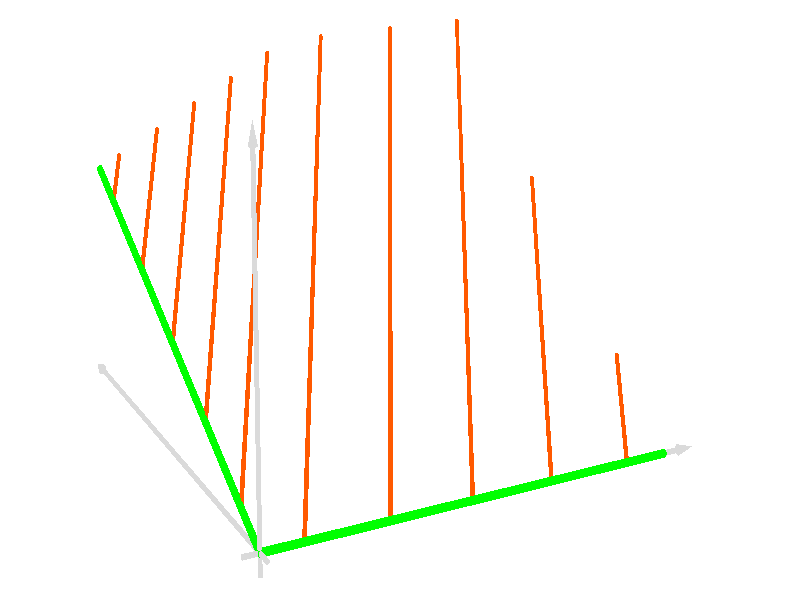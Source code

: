 #include "colors.inc"

#declare	axisthickness = 0.005;
#declare	arrowheadlength = 0.04;

#declare d = 0.02;
#declare nsteps = 100;

#declare verticalscale = 0.4;

#declare xmax = 1.0;
#declare xstep = xmax / (2 * nsteps);

#declare ymax = 1.0;
#declare ystep = ymax / nsteps;

#declare zmax = 1.5 * verticalscale;

#declare imagescale = 0.25;

camera {
	location <-1.3, 1.4, -3.2>
	look_at <xmax/2, zmax/2-0.05, ymax/2-0.15>
	right 16/9 * x * imagescale
	up y * imagescale
}

light_source { <-10, 10, -2> color White }
sky_sphere {
	pigment {
		color <1,1,1>
	}
}

#macro arrow(from, to)
#declare dirvector = to - from;
#declare dirvector = arrowheadlength * vnormalize(dirvector);
	cylinder {
		from - dirvector,
		to   + dirvector,
		axisthickness
	}
	cone {
		to +     dirvector, 2 * axisthickness,
		to + 2 * dirvector, 0
	}
#end

union {
	arrow(<0, 0, 0>, <xmax, 0, 0>)
	arrow(<0, 0, 0>, <0, zmax, 0>)
	arrow(<0, 0, 0>, <0, 0, ymax>)
	sphere { <0, 0, 0>, axisthickness }
	pigment {
		color rgb<0.7, 0.7, 0.7>
	}
        finish {
                specular 0.9
                metallic
        }
}

#macro u1(xx, yy)
	<xx, verticalscale * (1.5 * yy), yy>
#end

#macro u2(xx, yy)
	<xx, verticalscale * (xx + yy), yy>
#end

mesh {
	triangle { u1(0, 0), u1(1, 0), u1(1, 1) }
	triangle { u1(0, 0), u1(1, 1), u1(0.5, 1) }
	triangle { u2(0, 0), u2(0.5, 1), u2(0, 1) }
	pigment { color rgb <1,1,1> }
	finish {
		diffuse 0.7
		specular 0.9
		metallic
	}

}

#declare d = 0.005;

union {
	sphere { <0, 0, 0>, 1.5 * d }
	sphere { <1, 0, 0>, 1.5 * d }
	sphere { <0, verticalscale * 1, 1>, 1.5 * d }
	cylinder { <0, 0, 0>, <1, 0, 0>, 1.5 * d }
	cylinder { <0, 0, 0>, <0, verticalscale * 1, 1>, 1.5 * d }
	pigment { color rgb <0,1,0> }
	finish {
		diffuse 0.7
		specular 0.9
		metallic
	}
}

#macro characteristic1(x0)
	sphere { u1(x0, 0), d }
#if (x0 < 0.5)
	cylinder { u1(x0, 0), u1(x0 + 0.5, 1), d }
	sphere { u1(x0 + 0.5, 1), d }
#else
	cylinder { u1(x0, 0), u1(1, 2 * (1 - x0)), d }
	sphere { u1(1, 2 * (1 - x0)), d }
#end
#end

#macro characteristic2(y0)
	cylinder { u2(0, y0), u2(0.5 * (1 - y0), 1), d }
	sphere { u2(0, y0), d }
	sphere { u2(0.5 * (1 - y0), 1), d }
#end

#declare x0max = 1;
#declare x0steps = 5;
#declare x0step = x0max / x0steps;

union {
#declare x0 = x0step / 2;
#while (x0 < x0max)
	characteristic1(x0)
	characteristic2(x0)
#declare x0 = x0 + x0step;
#end
	pigment {
		color rgb <1,0.1,0>
	}
	finish {
		specular 0.9
		metallic
	}

}
